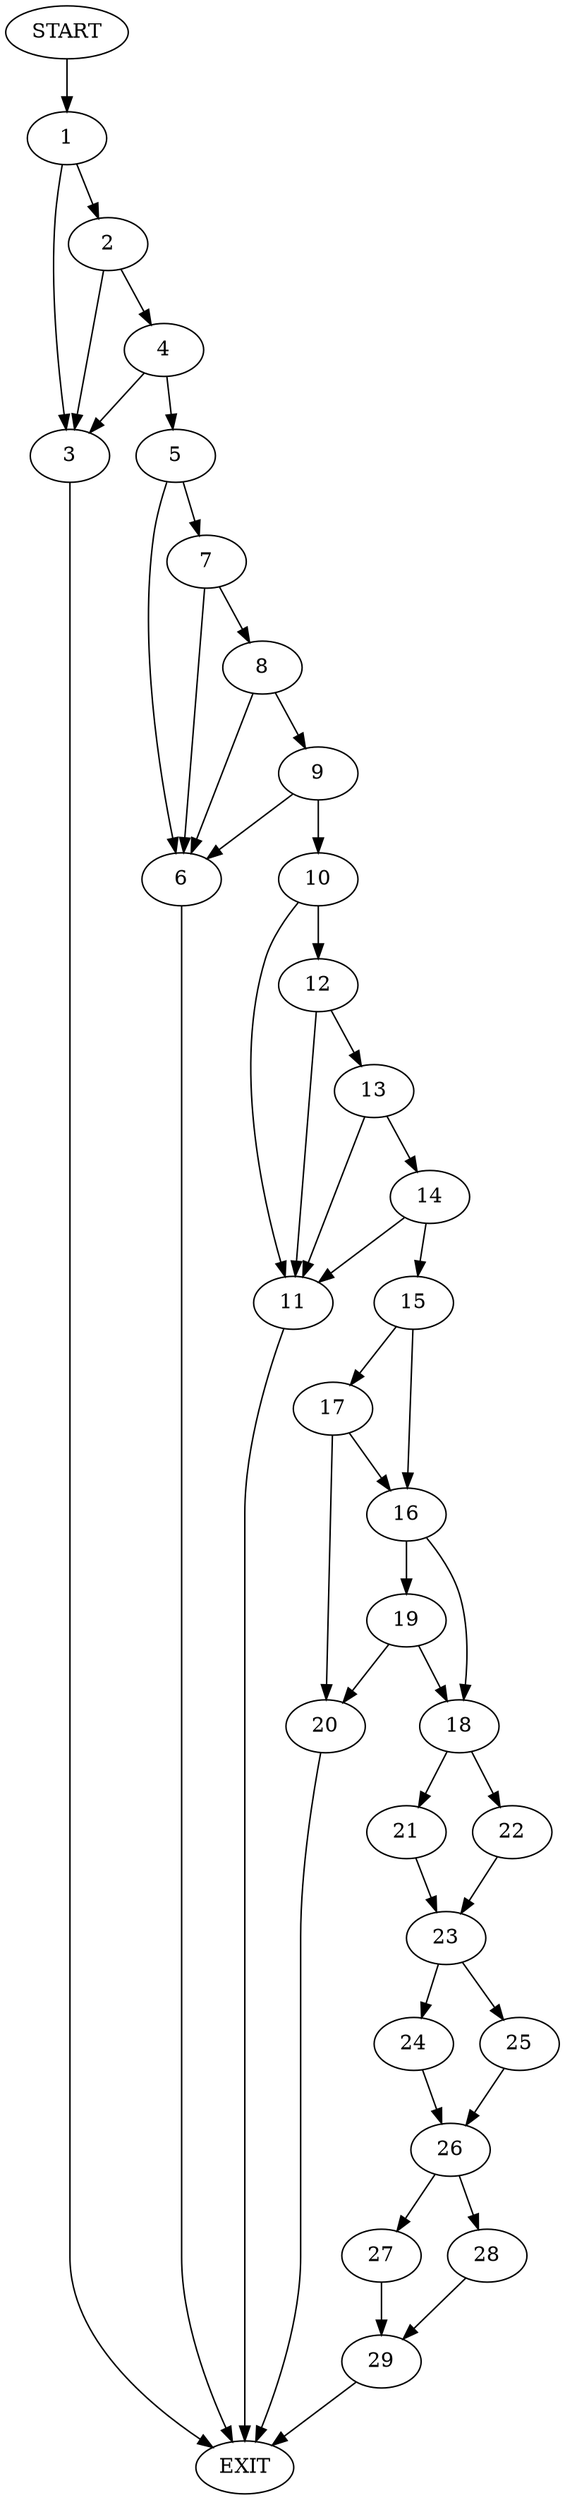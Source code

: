 digraph {
0 [label="START"]
30 [label="EXIT"]
0 -> 1
1 -> 2
1 -> 3
2 -> 4
2 -> 3
3 -> 30
4 -> 5
4 -> 3
5 -> 6
5 -> 7
7 -> 6
7 -> 8
6 -> 30
8 -> 6
8 -> 9
9 -> 6
9 -> 10
10 -> 11
10 -> 12
11 -> 30
12 -> 13
12 -> 11
13 -> 14
13 -> 11
14 -> 11
14 -> 15
15 -> 16
15 -> 17
16 -> 18
16 -> 19
17 -> 16
17 -> 20
20 -> 30
19 -> 18
19 -> 20
18 -> 21
18 -> 22
22 -> 23
21 -> 23
23 -> 24
23 -> 25
25 -> 26
24 -> 26
26 -> 27
26 -> 28
27 -> 29
28 -> 29
29 -> 30
}
